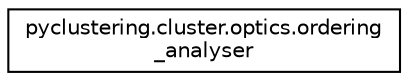 digraph "Graphical Class Hierarchy"
{
 // INTERACTIVE_SVG=YES
  edge [fontname="Helvetica",fontsize="10",labelfontname="Helvetica",labelfontsize="10"];
  node [fontname="Helvetica",fontsize="10",shape=record];
  rankdir="LR";
  Node0 [label="pyclustering.cluster.optics.ordering\l_analyser",height=0.2,width=0.4,color="black", fillcolor="white", style="filled",URL="$d9/db3/classpyclustering_1_1cluster_1_1optics_1_1ordering__analyser.html",tooltip="Analyser of cluster ordering diagram. "];
}
